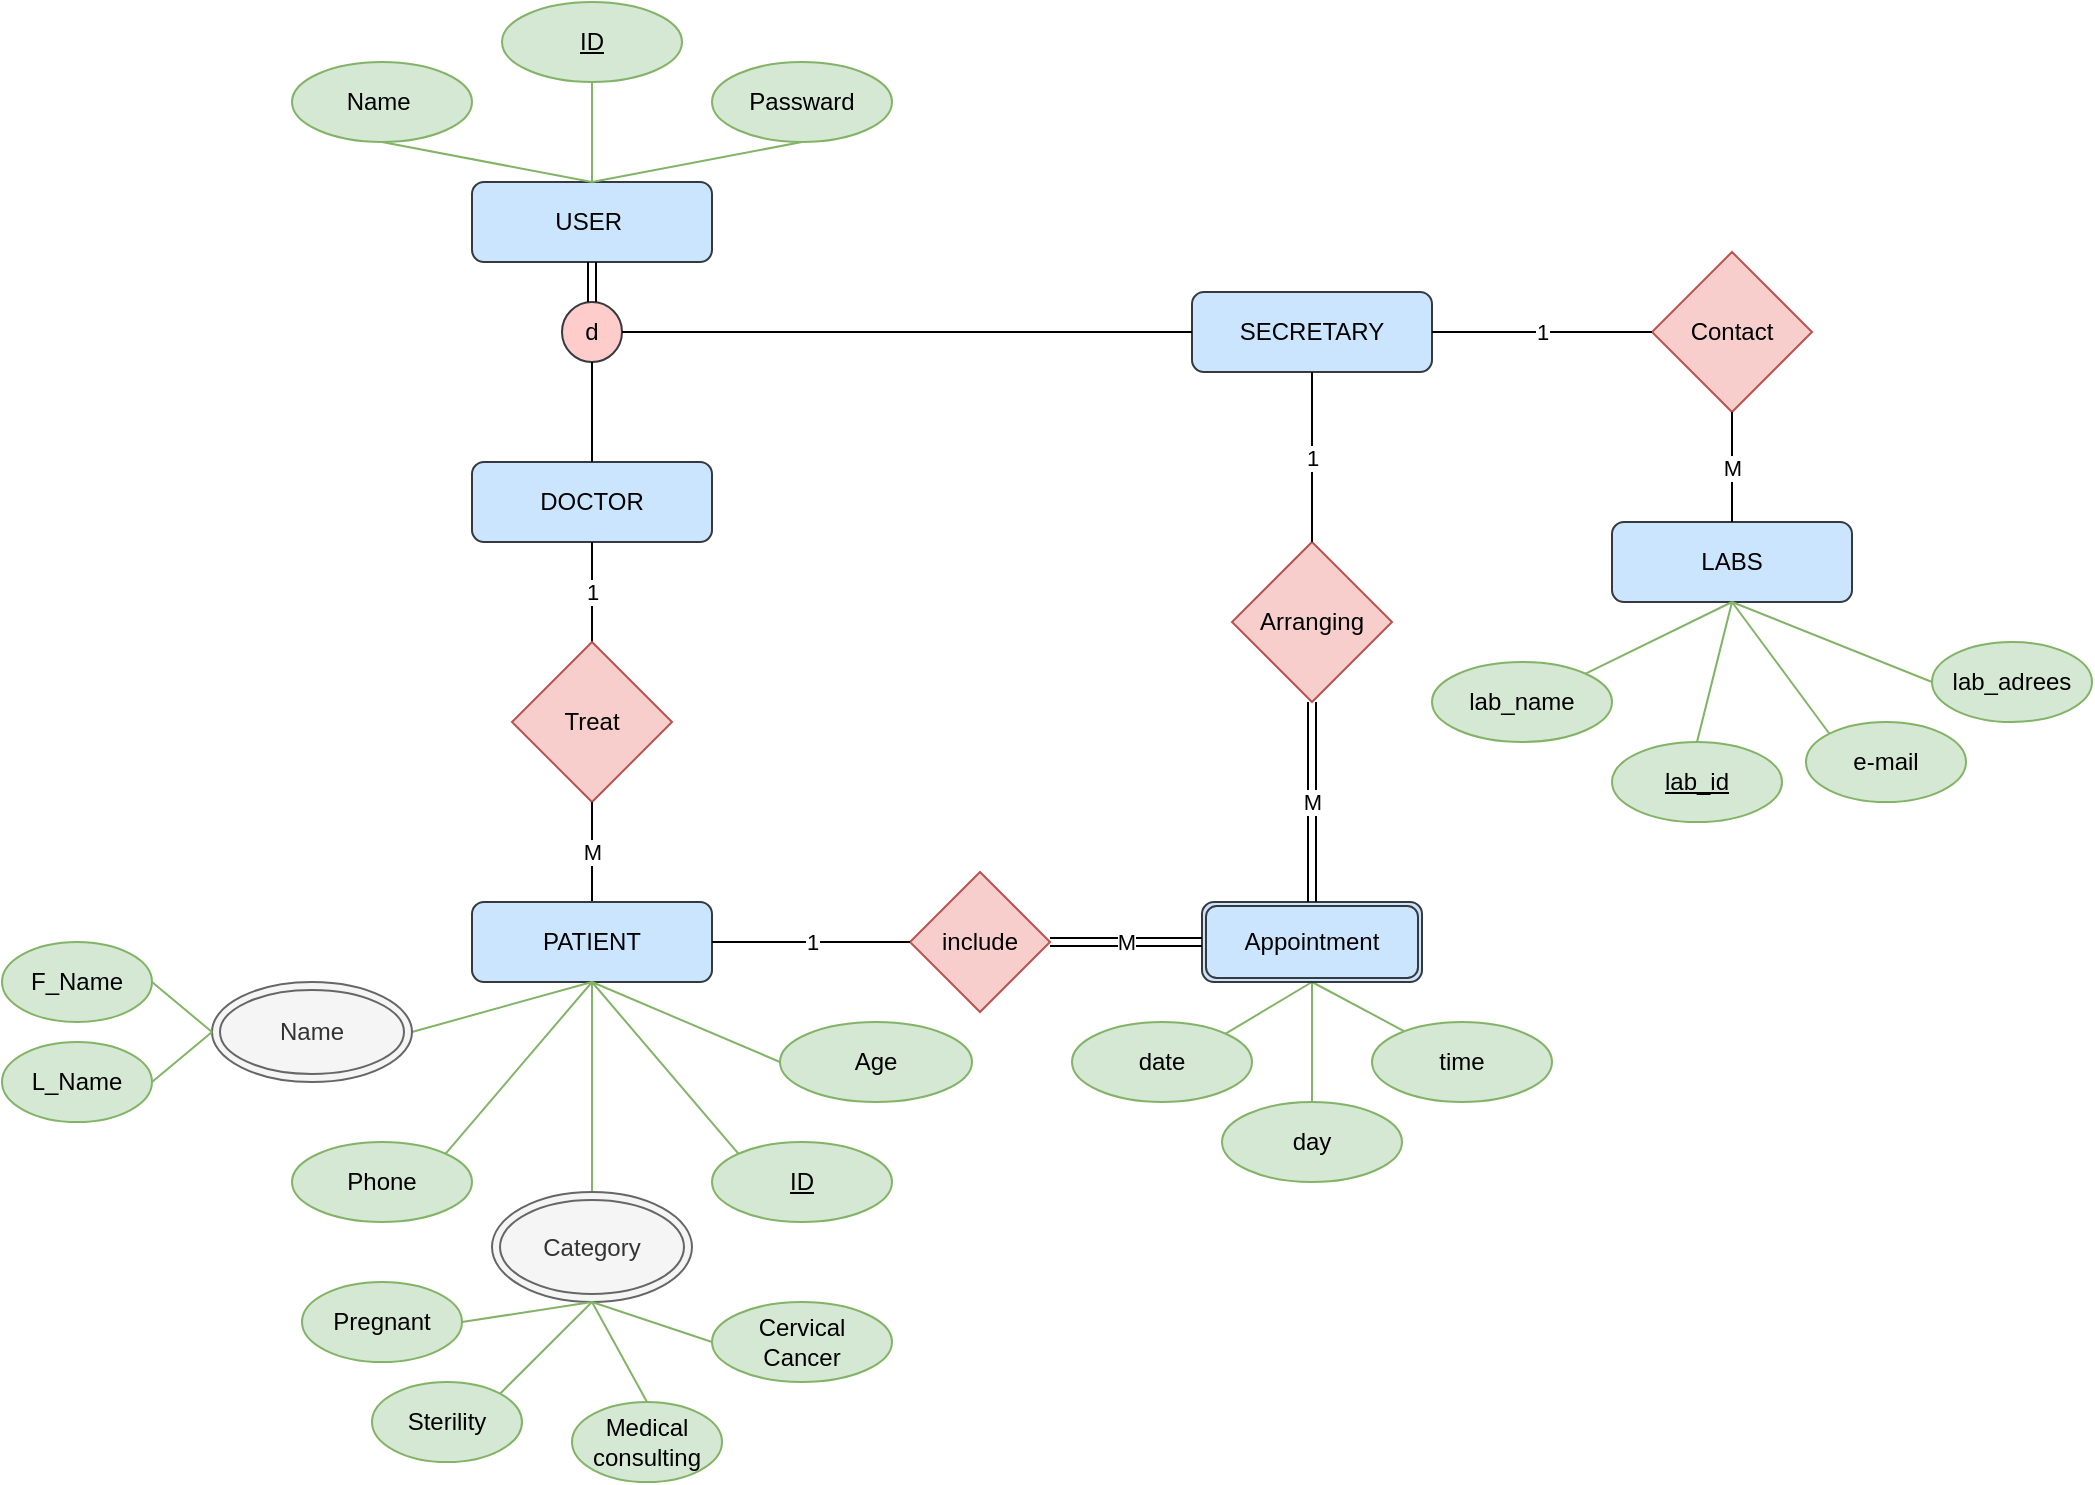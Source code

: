 <mxfile version="12.9.0" type="google"><diagram id="C5RBs43oDa-KdzZeNtuy" name="Page-1"><mxGraphModel dx="1819" dy="1660" grid="1" gridSize="10" guides="1" tooltips="1" connect="1" arrows="1" fold="1" page="1" pageScale="1" pageWidth="827" pageHeight="1169" math="0" shadow="0"><root><mxCell id="WIyWlLk6GJQsqaUBKTNV-0"/><mxCell id="WIyWlLk6GJQsqaUBKTNV-1" parent="WIyWlLk6GJQsqaUBKTNV-0"/><mxCell id="WIyWlLk6GJQsqaUBKTNV-3" value="USER&amp;nbsp;" style="rounded=1;whiteSpace=wrap;html=1;fontSize=12;glass=0;strokeWidth=1;shadow=0;fillColor=#cce5ff;strokeColor=#36393d;" parent="WIyWlLk6GJQsqaUBKTNV-1" vertex="1"><mxGeometry x="160" y="80" width="120" height="40" as="geometry"/></mxCell><mxCell id="5fKdXmbykxN3MGV3thp2-3" value="d" style="ellipse;whiteSpace=wrap;html=1;aspect=fixed;fillColor=#ffcccc;strokeColor=#36393d;" parent="WIyWlLk6GJQsqaUBKTNV-1" vertex="1"><mxGeometry x="205" y="140" width="30" height="30" as="geometry"/></mxCell><mxCell id="5fKdXmbykxN3MGV3thp2-4" value="" style="shape=link;html=1;entryX=0.5;entryY=1;entryDx=0;entryDy=0;exitX=0.5;exitY=0;exitDx=0;exitDy=0;" parent="WIyWlLk6GJQsqaUBKTNV-1" source="5fKdXmbykxN3MGV3thp2-3" target="WIyWlLk6GJQsqaUBKTNV-3" edge="1"><mxGeometry width="50" height="50" relative="1" as="geometry"><mxPoint x="360" y="280" as="sourcePoint"/><mxPoint x="410" y="230" as="targetPoint"/></mxGeometry></mxCell><mxCell id="5fKdXmbykxN3MGV3thp2-5" value="SECRETARY" style="rounded=1;whiteSpace=wrap;html=1;fillColor=#cce5ff;strokeColor=#36393d;" parent="WIyWlLk6GJQsqaUBKTNV-1" vertex="1"><mxGeometry x="520" y="135" width="120" height="40" as="geometry"/></mxCell><mxCell id="5fKdXmbykxN3MGV3thp2-6" value="DOCTOR" style="rounded=1;whiteSpace=wrap;html=1;fillColor=#cce5ff;strokeColor=#36393d;" parent="WIyWlLk6GJQsqaUBKTNV-1" vertex="1"><mxGeometry x="160" y="220" width="120" height="40" as="geometry"/></mxCell><mxCell id="5fKdXmbykxN3MGV3thp2-7" value="" style="endArrow=none;html=1;exitX=1;exitY=0.5;exitDx=0;exitDy=0;entryX=0;entryY=0.5;entryDx=0;entryDy=0;" parent="WIyWlLk6GJQsqaUBKTNV-1" source="5fKdXmbykxN3MGV3thp2-3" target="5fKdXmbykxN3MGV3thp2-5" edge="1"><mxGeometry width="50" height="50" relative="1" as="geometry"><mxPoint x="360" y="280" as="sourcePoint"/><mxPoint x="440" y="155" as="targetPoint"/></mxGeometry></mxCell><mxCell id="5fKdXmbykxN3MGV3thp2-8" value="" style="endArrow=none;html=1;exitX=0.5;exitY=0;exitDx=0;exitDy=0;entryX=0.5;entryY=1;entryDx=0;entryDy=0;" parent="WIyWlLk6GJQsqaUBKTNV-1" source="5fKdXmbykxN3MGV3thp2-6" target="5fKdXmbykxN3MGV3thp2-3" edge="1"><mxGeometry width="50" height="50" relative="1" as="geometry"><mxPoint x="360" y="280" as="sourcePoint"/><mxPoint x="410" y="230" as="targetPoint"/></mxGeometry></mxCell><mxCell id="5fKdXmbykxN3MGV3thp2-10" value="Passward" style="ellipse;whiteSpace=wrap;html=1;fillColor=#d5e8d4;strokeColor=#82b366;" parent="WIyWlLk6GJQsqaUBKTNV-1" vertex="1"><mxGeometry x="280" y="20" width="90" height="40" as="geometry"/></mxCell><mxCell id="5fKdXmbykxN3MGV3thp2-11" value="&lt;u&gt;ID&lt;/u&gt;" style="ellipse;whiteSpace=wrap;html=1;fillColor=#d5e8d4;strokeColor=#82b366;" parent="WIyWlLk6GJQsqaUBKTNV-1" vertex="1"><mxGeometry x="175" y="-10" width="90" height="40" as="geometry"/></mxCell><mxCell id="5fKdXmbykxN3MGV3thp2-12" value="Name&amp;nbsp;" style="ellipse;whiteSpace=wrap;html=1;fillColor=#d5e8d4;strokeColor=#82b366;" parent="WIyWlLk6GJQsqaUBKTNV-1" vertex="1"><mxGeometry x="70" y="20" width="90" height="40" as="geometry"/></mxCell><mxCell id="5fKdXmbykxN3MGV3thp2-14" value="" style="endArrow=none;html=1;entryX=0.5;entryY=1;entryDx=0;entryDy=0;exitX=0.5;exitY=0;exitDx=0;exitDy=0;fillColor=#d5e8d4;strokeColor=#82b366;" parent="WIyWlLk6GJQsqaUBKTNV-1" source="WIyWlLk6GJQsqaUBKTNV-3" target="5fKdXmbykxN3MGV3thp2-12" edge="1"><mxGeometry width="50" height="50" relative="1" as="geometry"><mxPoint x="300" y="190" as="sourcePoint"/><mxPoint x="350" y="140" as="targetPoint"/></mxGeometry></mxCell><mxCell id="5fKdXmbykxN3MGV3thp2-15" value="" style="endArrow=none;html=1;entryX=0.5;entryY=1;entryDx=0;entryDy=0;exitX=0.5;exitY=0;exitDx=0;exitDy=0;fillColor=#d5e8d4;strokeColor=#82b366;" parent="WIyWlLk6GJQsqaUBKTNV-1" source="WIyWlLk6GJQsqaUBKTNV-3" target="5fKdXmbykxN3MGV3thp2-11" edge="1"><mxGeometry width="50" height="50" relative="1" as="geometry"><mxPoint x="300" y="190" as="sourcePoint"/><mxPoint x="350" y="140" as="targetPoint"/></mxGeometry></mxCell><mxCell id="5fKdXmbykxN3MGV3thp2-16" value="" style="endArrow=none;html=1;exitX=0.5;exitY=1;exitDx=0;exitDy=0;entryX=0.5;entryY=0;entryDx=0;entryDy=0;fillColor=#d5e8d4;strokeColor=#82b366;" parent="WIyWlLk6GJQsqaUBKTNV-1" source="5fKdXmbykxN3MGV3thp2-10" target="WIyWlLk6GJQsqaUBKTNV-3" edge="1"><mxGeometry width="50" height="50" relative="1" as="geometry"><mxPoint x="300" y="190" as="sourcePoint"/><mxPoint x="350" y="140" as="targetPoint"/></mxGeometry></mxCell><mxCell id="5fKdXmbykxN3MGV3thp2-17" value="1" style="endArrow=none;html=1;entryX=0.5;entryY=1;entryDx=0;entryDy=0;exitX=0.5;exitY=0;exitDx=0;exitDy=0;" parent="WIyWlLk6GJQsqaUBKTNV-1" source="5fKdXmbykxN3MGV3thp2-18" target="5fKdXmbykxN3MGV3thp2-6" edge="1"><mxGeometry width="50" height="50" relative="1" as="geometry"><mxPoint x="220" y="420" as="sourcePoint"/><mxPoint x="360" y="460" as="targetPoint"/></mxGeometry></mxCell><mxCell id="5fKdXmbykxN3MGV3thp2-18" value="Treat" style="rhombus;whiteSpace=wrap;html=1;fillColor=#f8cecc;strokeColor=#b85450;" parent="WIyWlLk6GJQsqaUBKTNV-1" vertex="1"><mxGeometry x="180" y="310" width="80" height="80" as="geometry"/></mxCell><mxCell id="5fKdXmbykxN3MGV3thp2-19" value="M" style="endArrow=none;html=1;exitX=0.5;exitY=1;exitDx=0;exitDy=0;entryX=0.5;entryY=0;entryDx=0;entryDy=0;" parent="WIyWlLk6GJQsqaUBKTNV-1" source="5fKdXmbykxN3MGV3thp2-18" target="5fKdXmbykxN3MGV3thp2-21" edge="1"><mxGeometry width="50" height="50" relative="1" as="geometry"><mxPoint x="310" y="600" as="sourcePoint"/><mxPoint x="220" y="450" as="targetPoint"/></mxGeometry></mxCell><mxCell id="5fKdXmbykxN3MGV3thp2-21" value="PATIENT" style="rounded=1;whiteSpace=wrap;html=1;fillColor=#cce5ff;strokeColor=#36393d;" parent="WIyWlLk6GJQsqaUBKTNV-1" vertex="1"><mxGeometry x="160" y="440" width="120" height="40" as="geometry"/></mxCell><mxCell id="5fKdXmbykxN3MGV3thp2-22" value="Pregnant" style="ellipse;whiteSpace=wrap;html=1;fillColor=#d5e8d4;strokeColor=#82b366;" parent="WIyWlLk6GJQsqaUBKTNV-1" vertex="1"><mxGeometry x="75" y="630" width="80" height="40" as="geometry"/></mxCell><mxCell id="5fKdXmbykxN3MGV3thp2-23" value="&lt;u&gt;ID&lt;/u&gt;" style="ellipse;whiteSpace=wrap;html=1;fillColor=#d5e8d4;strokeColor=#82b366;" parent="WIyWlLk6GJQsqaUBKTNV-1" vertex="1"><mxGeometry x="280" y="560" width="90" height="40" as="geometry"/></mxCell><mxCell id="5fKdXmbykxN3MGV3thp2-24" value="Age" style="ellipse;whiteSpace=wrap;html=1;fillColor=#d5e8d4;strokeColor=#82b366;" parent="WIyWlLk6GJQsqaUBKTNV-1" vertex="1"><mxGeometry x="314" y="500" width="96" height="40" as="geometry"/></mxCell><mxCell id="5fKdXmbykxN3MGV3thp2-25" value="Phone" style="ellipse;whiteSpace=wrap;html=1;fillColor=#d5e8d4;strokeColor=#82b366;" parent="WIyWlLk6GJQsqaUBKTNV-1" vertex="1"><mxGeometry x="70" y="560" width="90" height="40" as="geometry"/></mxCell><mxCell id="5fKdXmbykxN3MGV3thp2-27" value="" style="endArrow=none;html=1;entryX=0.5;entryY=1;entryDx=0;entryDy=0;exitX=0;exitY=0.5;exitDx=0;exitDy=0;fillColor=#d5e8d4;strokeColor=#82b366;" parent="WIyWlLk6GJQsqaUBKTNV-1" source="5fKdXmbykxN3MGV3thp2-24" target="5fKdXmbykxN3MGV3thp2-21" edge="1"><mxGeometry width="50" height="50" relative="1" as="geometry"><mxPoint x="380" y="710" as="sourcePoint"/><mxPoint x="430" y="660" as="targetPoint"/></mxGeometry></mxCell><mxCell id="5fKdXmbykxN3MGV3thp2-28" value="" style="endArrow=none;html=1;entryX=0.5;entryY=1;entryDx=0;entryDy=0;exitX=1;exitY=0;exitDx=0;exitDy=0;fillColor=#d5e8d4;strokeColor=#82b366;" parent="WIyWlLk6GJQsqaUBKTNV-1" source="5fKdXmbykxN3MGV3thp2-25" target="5fKdXmbykxN3MGV3thp2-21" edge="1"><mxGeometry width="50" height="50" relative="1" as="geometry"><mxPoint x="420" y="710" as="sourcePoint"/><mxPoint x="470" y="660" as="targetPoint"/></mxGeometry></mxCell><mxCell id="5fKdXmbykxN3MGV3thp2-29" value="" style="endArrow=none;html=1;entryX=0.5;entryY=1;entryDx=0;entryDy=0;exitX=0;exitY=0;exitDx=0;exitDy=0;fillColor=#d5e8d4;strokeColor=#82b366;" parent="WIyWlLk6GJQsqaUBKTNV-1" source="5fKdXmbykxN3MGV3thp2-23" target="5fKdXmbykxN3MGV3thp2-21" edge="1"><mxGeometry width="50" height="50" relative="1" as="geometry"><mxPoint x="350" y="710" as="sourcePoint"/><mxPoint x="400" y="660" as="targetPoint"/></mxGeometry></mxCell><mxCell id="5fKdXmbykxN3MGV3thp2-30" value="" style="endArrow=none;html=1;entryX=0.5;entryY=1;entryDx=0;entryDy=0;exitX=0.5;exitY=0;exitDx=0;exitDy=0;fillColor=#d5e8d4;strokeColor=#82b366;" parent="WIyWlLk6GJQsqaUBKTNV-1" source="6S2XI9Vv7EEXkOBZnKXp-10" target="5fKdXmbykxN3MGV3thp2-21" edge="1"><mxGeometry width="50" height="50" relative="1" as="geometry"><mxPoint x="320" y="710" as="sourcePoint"/><mxPoint x="370" y="660" as="targetPoint"/></mxGeometry></mxCell><mxCell id="5fKdXmbykxN3MGV3thp2-31" value="" style="endArrow=none;html=1;entryX=0.5;entryY=1;entryDx=0;entryDy=0;exitX=1;exitY=0.5;exitDx=0;exitDy=0;fillColor=#d5e8d4;strokeColor=#82b366;" parent="WIyWlLk6GJQsqaUBKTNV-1" source="6S2XI9Vv7EEXkOBZnKXp-9" target="5fKdXmbykxN3MGV3thp2-21" edge="1"><mxGeometry width="50" height="50" relative="1" as="geometry"><mxPoint x="380" y="710" as="sourcePoint"/><mxPoint x="430" y="660" as="targetPoint"/></mxGeometry></mxCell><mxCell id="6S2XI9Vv7EEXkOBZnKXp-4" value="Sterility" style="ellipse;whiteSpace=wrap;html=1;fillColor=#d5e8d4;strokeColor=#82b366;" parent="WIyWlLk6GJQsqaUBKTNV-1" vertex="1"><mxGeometry x="110" y="680" width="75" height="40" as="geometry"/></mxCell><mxCell id="6S2XI9Vv7EEXkOBZnKXp-5" value="Medical consulting" style="ellipse;whiteSpace=wrap;html=1;fillColor=#d5e8d4;strokeColor=#82b366;" parent="WIyWlLk6GJQsqaUBKTNV-1" vertex="1"><mxGeometry x="210" y="690" width="75" height="40" as="geometry"/></mxCell><mxCell id="6S2XI9Vv7EEXkOBZnKXp-6" value="L_Name" style="ellipse;whiteSpace=wrap;html=1;fillColor=#d5e8d4;strokeColor=#82b366;" parent="WIyWlLk6GJQsqaUBKTNV-1" vertex="1"><mxGeometry x="-75" y="510" width="75" height="40" as="geometry"/></mxCell><mxCell id="6S2XI9Vv7EEXkOBZnKXp-7" value="F_Name" style="ellipse;whiteSpace=wrap;html=1;fillColor=#d5e8d4;strokeColor=#82b366;" parent="WIyWlLk6GJQsqaUBKTNV-1" vertex="1"><mxGeometry x="-75" y="460" width="75" height="40" as="geometry"/></mxCell><mxCell id="6S2XI9Vv7EEXkOBZnKXp-9" value="Name" style="ellipse;shape=doubleEllipse;whiteSpace=wrap;html=1;fillColor=#f5f5f5;strokeColor=#666666;fontColor=#333333;" parent="WIyWlLk6GJQsqaUBKTNV-1" vertex="1"><mxGeometry x="30" y="480" width="100" height="50" as="geometry"/></mxCell><mxCell id="6S2XI9Vv7EEXkOBZnKXp-10" value="&lt;span style=&quot;white-space: normal&quot;&gt;Category&lt;/span&gt;" style="ellipse;shape=doubleEllipse;whiteSpace=wrap;html=1;fillColor=#f5f5f5;strokeColor=#666666;fontColor=#333333;" parent="WIyWlLk6GJQsqaUBKTNV-1" vertex="1"><mxGeometry x="170" y="585" width="100" height="55" as="geometry"/></mxCell><mxCell id="6S2XI9Vv7EEXkOBZnKXp-12" value="" style="endArrow=none;html=1;entryX=1;entryY=0.5;entryDx=0;entryDy=0;exitX=0;exitY=0.5;exitDx=0;exitDy=0;fillColor=#d5e8d4;strokeColor=#82b366;" parent="WIyWlLk6GJQsqaUBKTNV-1" source="6S2XI9Vv7EEXkOBZnKXp-9" target="6S2XI9Vv7EEXkOBZnKXp-6" edge="1"><mxGeometry width="50" height="50" relative="1" as="geometry"><mxPoint x="230" y="700" as="sourcePoint"/><mxPoint x="280" y="650" as="targetPoint"/></mxGeometry></mxCell><mxCell id="6S2XI9Vv7EEXkOBZnKXp-13" value="" style="endArrow=none;html=1;entryX=0;entryY=0.5;entryDx=0;entryDy=0;exitX=1;exitY=0.5;exitDx=0;exitDy=0;fillColor=#d5e8d4;strokeColor=#82b366;" parent="WIyWlLk6GJQsqaUBKTNV-1" source="6S2XI9Vv7EEXkOBZnKXp-7" target="6S2XI9Vv7EEXkOBZnKXp-9" edge="1"><mxGeometry width="50" height="50" relative="1" as="geometry"><mxPoint x="230" y="700" as="sourcePoint"/><mxPoint x="280" y="650" as="targetPoint"/></mxGeometry></mxCell><mxCell id="6S2XI9Vv7EEXkOBZnKXp-14" value="" style="endArrow=none;html=1;exitX=0.5;exitY=1;exitDx=0;exitDy=0;entryX=0.5;entryY=0;entryDx=0;entryDy=0;fillColor=#d5e8d4;strokeColor=#82b366;" parent="WIyWlLk6GJQsqaUBKTNV-1" source="6S2XI9Vv7EEXkOBZnKXp-10" target="6S2XI9Vv7EEXkOBZnKXp-5" edge="1"><mxGeometry width="50" height="50" relative="1" as="geometry"><mxPoint x="270" y="720" as="sourcePoint"/><mxPoint x="320" y="670" as="targetPoint"/></mxGeometry></mxCell><mxCell id="6S2XI9Vv7EEXkOBZnKXp-15" value="" style="endArrow=none;html=1;entryX=0.5;entryY=1;entryDx=0;entryDy=0;exitX=1;exitY=0.5;exitDx=0;exitDy=0;fillColor=#d5e8d4;strokeColor=#82b366;" parent="WIyWlLk6GJQsqaUBKTNV-1" source="5fKdXmbykxN3MGV3thp2-22" target="6S2XI9Vv7EEXkOBZnKXp-10" edge="1"><mxGeometry width="50" height="50" relative="1" as="geometry"><mxPoint x="270" y="720" as="sourcePoint"/><mxPoint x="320" y="670" as="targetPoint"/></mxGeometry></mxCell><mxCell id="6S2XI9Vv7EEXkOBZnKXp-16" value="" style="endArrow=none;html=1;entryX=0.5;entryY=1;entryDx=0;entryDy=0;exitX=1;exitY=0;exitDx=0;exitDy=0;fillColor=#d5e8d4;strokeColor=#82b366;" parent="WIyWlLk6GJQsqaUBKTNV-1" source="6S2XI9Vv7EEXkOBZnKXp-4" target="6S2XI9Vv7EEXkOBZnKXp-10" edge="1"><mxGeometry width="50" height="50" relative="1" as="geometry"><mxPoint x="270" y="720" as="sourcePoint"/><mxPoint x="320" y="670" as="targetPoint"/></mxGeometry></mxCell><mxCell id="6S2XI9Vv7EEXkOBZnKXp-20" value="Cervical&lt;br&gt;&amp;nbsp;Cancer " style="ellipse;whiteSpace=wrap;html=1;fillColor=#d5e8d4;strokeColor=#82b366;" parent="WIyWlLk6GJQsqaUBKTNV-1" vertex="1"><mxGeometry x="280" y="640" width="90" height="40" as="geometry"/></mxCell><mxCell id="6S2XI9Vv7EEXkOBZnKXp-21" value="" style="endArrow=none;html=1;exitX=0.5;exitY=1;exitDx=0;exitDy=0;entryX=0;entryY=0.5;entryDx=0;entryDy=0;fillColor=#d5e8d4;strokeColor=#82b366;" parent="WIyWlLk6GJQsqaUBKTNV-1" source="6S2XI9Vv7EEXkOBZnKXp-10" target="6S2XI9Vv7EEXkOBZnKXp-20" edge="1"><mxGeometry width="50" height="50" relative="1" as="geometry"><mxPoint x="270" y="720" as="sourcePoint"/><mxPoint x="320" y="670" as="targetPoint"/></mxGeometry></mxCell><mxCell id="6S2XI9Vv7EEXkOBZnKXp-22" value="Arranging" style="rhombus;whiteSpace=wrap;html=1;fillColor=#f8cecc;strokeColor=#b85450;" parent="WIyWlLk6GJQsqaUBKTNV-1" vertex="1"><mxGeometry x="540" y="260" width="80" height="80" as="geometry"/></mxCell><mxCell id="6S2XI9Vv7EEXkOBZnKXp-23" value="Contact" style="rhombus;whiteSpace=wrap;html=1;fillColor=#f8cecc;strokeColor=#b85450;" parent="WIyWlLk6GJQsqaUBKTNV-1" vertex="1"><mxGeometry x="750" y="115" width="80" height="80" as="geometry"/></mxCell><mxCell id="6S2XI9Vv7EEXkOBZnKXp-24" value="1" style="endArrow=none;html=1;entryX=0.5;entryY=1;entryDx=0;entryDy=0;exitX=0.5;exitY=0;exitDx=0;exitDy=0;" parent="WIyWlLk6GJQsqaUBKTNV-1" source="6S2XI9Vv7EEXkOBZnKXp-22" target="5fKdXmbykxN3MGV3thp2-5" edge="1"><mxGeometry width="50" height="50" relative="1" as="geometry"><mxPoint x="530" y="320" as="sourcePoint"/><mxPoint x="560" y="330" as="targetPoint"/></mxGeometry></mxCell><mxCell id="6S2XI9Vv7EEXkOBZnKXp-25" value="1" style="endArrow=none;html=1;entryX=1;entryY=0.5;entryDx=0;entryDy=0;exitX=0;exitY=0.5;exitDx=0;exitDy=0;" parent="WIyWlLk6GJQsqaUBKTNV-1" source="6S2XI9Vv7EEXkOBZnKXp-23" target="5fKdXmbykxN3MGV3thp2-5" edge="1"><mxGeometry width="50" height="50" relative="1" as="geometry"><mxPoint x="510" y="380" as="sourcePoint"/><mxPoint x="560" y="330" as="targetPoint"/></mxGeometry></mxCell><mxCell id="6S2XI9Vv7EEXkOBZnKXp-28" value="LABS" style="rounded=1;whiteSpace=wrap;html=1;fillColor=#cce5ff;strokeColor=#36393d;" parent="WIyWlLk6GJQsqaUBKTNV-1" vertex="1"><mxGeometry x="730" y="250" width="120" height="40" as="geometry"/></mxCell><mxCell id="4suG7SYy_r1FB3SuzL0V-0" value="M" style="endArrow=none;html=1;entryX=0.5;entryY=1;entryDx=0;entryDy=0;exitX=0.5;exitY=0;exitDx=0;exitDy=0;" parent="WIyWlLk6GJQsqaUBKTNV-1" source="6S2XI9Vv7EEXkOBZnKXp-28" target="6S2XI9Vv7EEXkOBZnKXp-23" edge="1"><mxGeometry width="50" height="50" relative="1" as="geometry"><mxPoint x="540" y="290" as="sourcePoint"/><mxPoint x="752" y="200" as="targetPoint"/></mxGeometry></mxCell><mxCell id="4suG7SYy_r1FB3SuzL0V-2" value="e-mail" style="ellipse;whiteSpace=wrap;html=1;fillColor=#d5e8d4;strokeColor=#82b366;" parent="WIyWlLk6GJQsqaUBKTNV-1" vertex="1"><mxGeometry x="827" y="350" width="80" height="40" as="geometry"/></mxCell><mxCell id="4suG7SYy_r1FB3SuzL0V-3" value="&lt;u&gt;lab_id&lt;/u&gt;" style="ellipse;whiteSpace=wrap;html=1;fillColor=#d5e8d4;strokeColor=#82b366;" parent="WIyWlLk6GJQsqaUBKTNV-1" vertex="1"><mxGeometry x="730" y="360" width="85" height="40" as="geometry"/></mxCell><mxCell id="6S2XI9Vv7EEXkOBZnKXp-30" style="edgeStyle=orthogonalEdgeStyle;rounded=0;orthogonalLoop=1;jettySize=auto;html=1;exitX=0.5;exitY=1;exitDx=0;exitDy=0;" parent="WIyWlLk6GJQsqaUBKTNV-1" source="4suG7SYy_r1FB3SuzL0V-2" target="4suG7SYy_r1FB3SuzL0V-2" edge="1"><mxGeometry relative="1" as="geometry"/></mxCell><mxCell id="4suG7SYy_r1FB3SuzL0V-4" value="lab_name" style="ellipse;whiteSpace=wrap;html=1;fillColor=#d5e8d4;strokeColor=#82b366;" parent="WIyWlLk6GJQsqaUBKTNV-1" vertex="1"><mxGeometry x="640" y="320" width="90" height="40" as="geometry"/></mxCell><mxCell id="4suG7SYy_r1FB3SuzL0V-5" value="" style="endArrow=none;html=1;fillColor=#d5e8d4;strokeColor=#82b366;entryX=0;entryY=0.5;entryDx=0;entryDy=0;" parent="WIyWlLk6GJQsqaUBKTNV-1" target="4suG7SYy_r1FB3SuzL0V-8" edge="1"><mxGeometry width="50" height="50" relative="1" as="geometry"><mxPoint x="790" y="290" as="sourcePoint"/><mxPoint x="740" y="300" as="targetPoint"/></mxGeometry></mxCell><mxCell id="4suG7SYy_r1FB3SuzL0V-6" value="" style="endArrow=none;html=1;exitX=0.5;exitY=0;exitDx=0;exitDy=0;fillColor=#d5e8d4;strokeColor=#82b366;entryX=0.5;entryY=1;entryDx=0;entryDy=0;" parent="WIyWlLk6GJQsqaUBKTNV-1" source="4suG7SYy_r1FB3SuzL0V-3" target="6S2XI9Vv7EEXkOBZnKXp-28" edge="1"><mxGeometry width="50" height="50" relative="1" as="geometry"><mxPoint x="775" y="355" as="sourcePoint"/><mxPoint x="750" y="300" as="targetPoint"/></mxGeometry></mxCell><mxCell id="4suG7SYy_r1FB3SuzL0V-7" value="" style="endArrow=none;html=1;exitX=0;exitY=0;exitDx=0;exitDy=0;fillColor=#d5e8d4;strokeColor=#82b366;entryX=0.5;entryY=1;entryDx=0;entryDy=0;" parent="WIyWlLk6GJQsqaUBKTNV-1" source="4suG7SYy_r1FB3SuzL0V-2" target="6S2XI9Vv7EEXkOBZnKXp-28" edge="1"><mxGeometry width="50" height="50" relative="1" as="geometry"><mxPoint x="500" y="310" as="sourcePoint"/><mxPoint x="750" y="300" as="targetPoint"/></mxGeometry></mxCell><mxCell id="4suG7SYy_r1FB3SuzL0V-8" value="lab_adrees" style="ellipse;whiteSpace=wrap;html=1;fillColor=#d5e8d4;strokeColor=#82b366;" parent="WIyWlLk6GJQsqaUBKTNV-1" vertex="1"><mxGeometry x="890" y="310" width="80" height="40" as="geometry"/></mxCell><mxCell id="4suG7SYy_r1FB3SuzL0V-9" value="" style="endArrow=none;html=1;exitX=1;exitY=0;exitDx=0;exitDy=0;fillColor=#d5e8d4;strokeColor=#82b366;entryX=0.5;entryY=1;entryDx=0;entryDy=0;" parent="WIyWlLk6GJQsqaUBKTNV-1" source="4suG7SYy_r1FB3SuzL0V-4" target="6S2XI9Vv7EEXkOBZnKXp-28" edge="1"><mxGeometry width="50" height="50" relative="1" as="geometry"><mxPoint x="500" y="310" as="sourcePoint"/><mxPoint x="550" y="260" as="targetPoint"/></mxGeometry></mxCell><mxCell id="4suG7SYy_r1FB3SuzL0V-10" value="date" style="ellipse;whiteSpace=wrap;html=1;fillColor=#d5e8d4;strokeColor=#82b366;" parent="WIyWlLk6GJQsqaUBKTNV-1" vertex="1"><mxGeometry x="460" y="500" width="90" height="40" as="geometry"/></mxCell><mxCell id="4suG7SYy_r1FB3SuzL0V-11" value="day" style="ellipse;whiteSpace=wrap;html=1;fillColor=#d5e8d4;strokeColor=#82b366;" parent="WIyWlLk6GJQsqaUBKTNV-1" vertex="1"><mxGeometry x="535" y="540" width="90" height="40" as="geometry"/></mxCell><mxCell id="4suG7SYy_r1FB3SuzL0V-12" value="time" style="ellipse;whiteSpace=wrap;html=1;fillColor=#d5e8d4;strokeColor=#82b366;" parent="WIyWlLk6GJQsqaUBKTNV-1" vertex="1"><mxGeometry x="610" y="500" width="90" height="40" as="geometry"/></mxCell><mxCell id="4suG7SYy_r1FB3SuzL0V-13" value="include" style="rhombus;whiteSpace=wrap;html=1;fillColor=#f8cecc;strokeColor=#b85450;" parent="WIyWlLk6GJQsqaUBKTNV-1" vertex="1"><mxGeometry x="379" y="425" width="70" height="70" as="geometry"/></mxCell><mxCell id="4suG7SYy_r1FB3SuzL0V-14" value="1" style="endArrow=none;html=1;exitX=1;exitY=0.5;exitDx=0;exitDy=0;entryX=0;entryY=0.5;entryDx=0;entryDy=0;" parent="WIyWlLk6GJQsqaUBKTNV-1" source="5fKdXmbykxN3MGV3thp2-21" target="4suG7SYy_r1FB3SuzL0V-13" edge="1"><mxGeometry width="50" height="50" relative="1" as="geometry"><mxPoint x="500" y="360" as="sourcePoint"/><mxPoint x="550" y="310" as="targetPoint"/></mxGeometry></mxCell><mxCell id="4suG7SYy_r1FB3SuzL0V-16" value="" style="endArrow=none;html=1;fillColor=#d5e8d4;strokeColor=#82b366;" parent="WIyWlLk6GJQsqaUBKTNV-1" target="4suG7SYy_r1FB3SuzL0V-12" edge="1"><mxGeometry width="50" height="50" relative="1" as="geometry"><mxPoint x="580" y="480" as="sourcePoint"/><mxPoint x="700" y="440" as="targetPoint"/></mxGeometry></mxCell><mxCell id="4suG7SYy_r1FB3SuzL0V-17" value="" style="endArrow=none;html=1;fillColor=#d5e8d4;strokeColor=#82b366;entryX=0.5;entryY=1;entryDx=0;entryDy=0;exitX=0.5;exitY=0;exitDx=0;exitDy=0;" parent="WIyWlLk6GJQsqaUBKTNV-1" source="4suG7SYy_r1FB3SuzL0V-11" edge="1"><mxGeometry width="50" height="50" relative="1" as="geometry"><mxPoint x="620" y="510" as="sourcePoint"/><mxPoint x="580" y="480" as="targetPoint"/></mxGeometry></mxCell><mxCell id="4suG7SYy_r1FB3SuzL0V-18" value="" style="endArrow=none;html=1;exitX=1;exitY=0;exitDx=0;exitDy=0;fillColor=#d5e8d4;strokeColor=#82b366;entryX=0.5;entryY=1;entryDx=0;entryDy=0;" parent="WIyWlLk6GJQsqaUBKTNV-1" source="4suG7SYy_r1FB3SuzL0V-10" edge="1"><mxGeometry width="50" height="50" relative="1" as="geometry"><mxPoint x="490" y="390" as="sourcePoint"/><mxPoint x="580" y="480" as="targetPoint"/></mxGeometry></mxCell><mxCell id="6S2XI9Vv7EEXkOBZnKXp-31" value="Appointment" style="shape=ext;double=1;rounded=1;whiteSpace=wrap;html=1;fillColor=#cce5ff;strokeColor=#36393d;" parent="WIyWlLk6GJQsqaUBKTNV-1" vertex="1"><mxGeometry x="525" y="440" width="110" height="40" as="geometry"/></mxCell><mxCell id="6S2XI9Vv7EEXkOBZnKXp-34" value="M" style="shape=link;html=1;entryX=1;entryY=0.5;entryDx=0;entryDy=0;exitX=0;exitY=0.5;exitDx=0;exitDy=0;" parent="WIyWlLk6GJQsqaUBKTNV-1" source="6S2XI9Vv7EEXkOBZnKXp-31" target="4suG7SYy_r1FB3SuzL0V-13" edge="1"><mxGeometry width="50" height="50" relative="1" as="geometry"><mxPoint x="310" y="470" as="sourcePoint"/><mxPoint x="360" y="420" as="targetPoint"/></mxGeometry></mxCell><mxCell id="6S2XI9Vv7EEXkOBZnKXp-35" value="M" style="shape=link;html=1;entryX=0.5;entryY=1;entryDx=0;entryDy=0;exitX=0.5;exitY=0;exitDx=0;exitDy=0;" parent="WIyWlLk6GJQsqaUBKTNV-1" source="6S2XI9Vv7EEXkOBZnKXp-31" target="6S2XI9Vv7EEXkOBZnKXp-22" edge="1"><mxGeometry width="50" height="50" relative="1" as="geometry"><mxPoint x="330" y="510" as="sourcePoint"/><mxPoint x="380" y="460" as="targetPoint"/></mxGeometry></mxCell></root></mxGraphModel></diagram></mxfile>